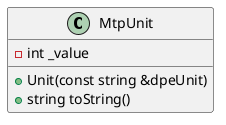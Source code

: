 @startuml MtpUnit

class MtpUnit
{
    - int _value
    + Unit(const string &dpeUnit)
    ' toString liest das msg cat file aus und gibt den Wert zurück.
    + string toString()
}